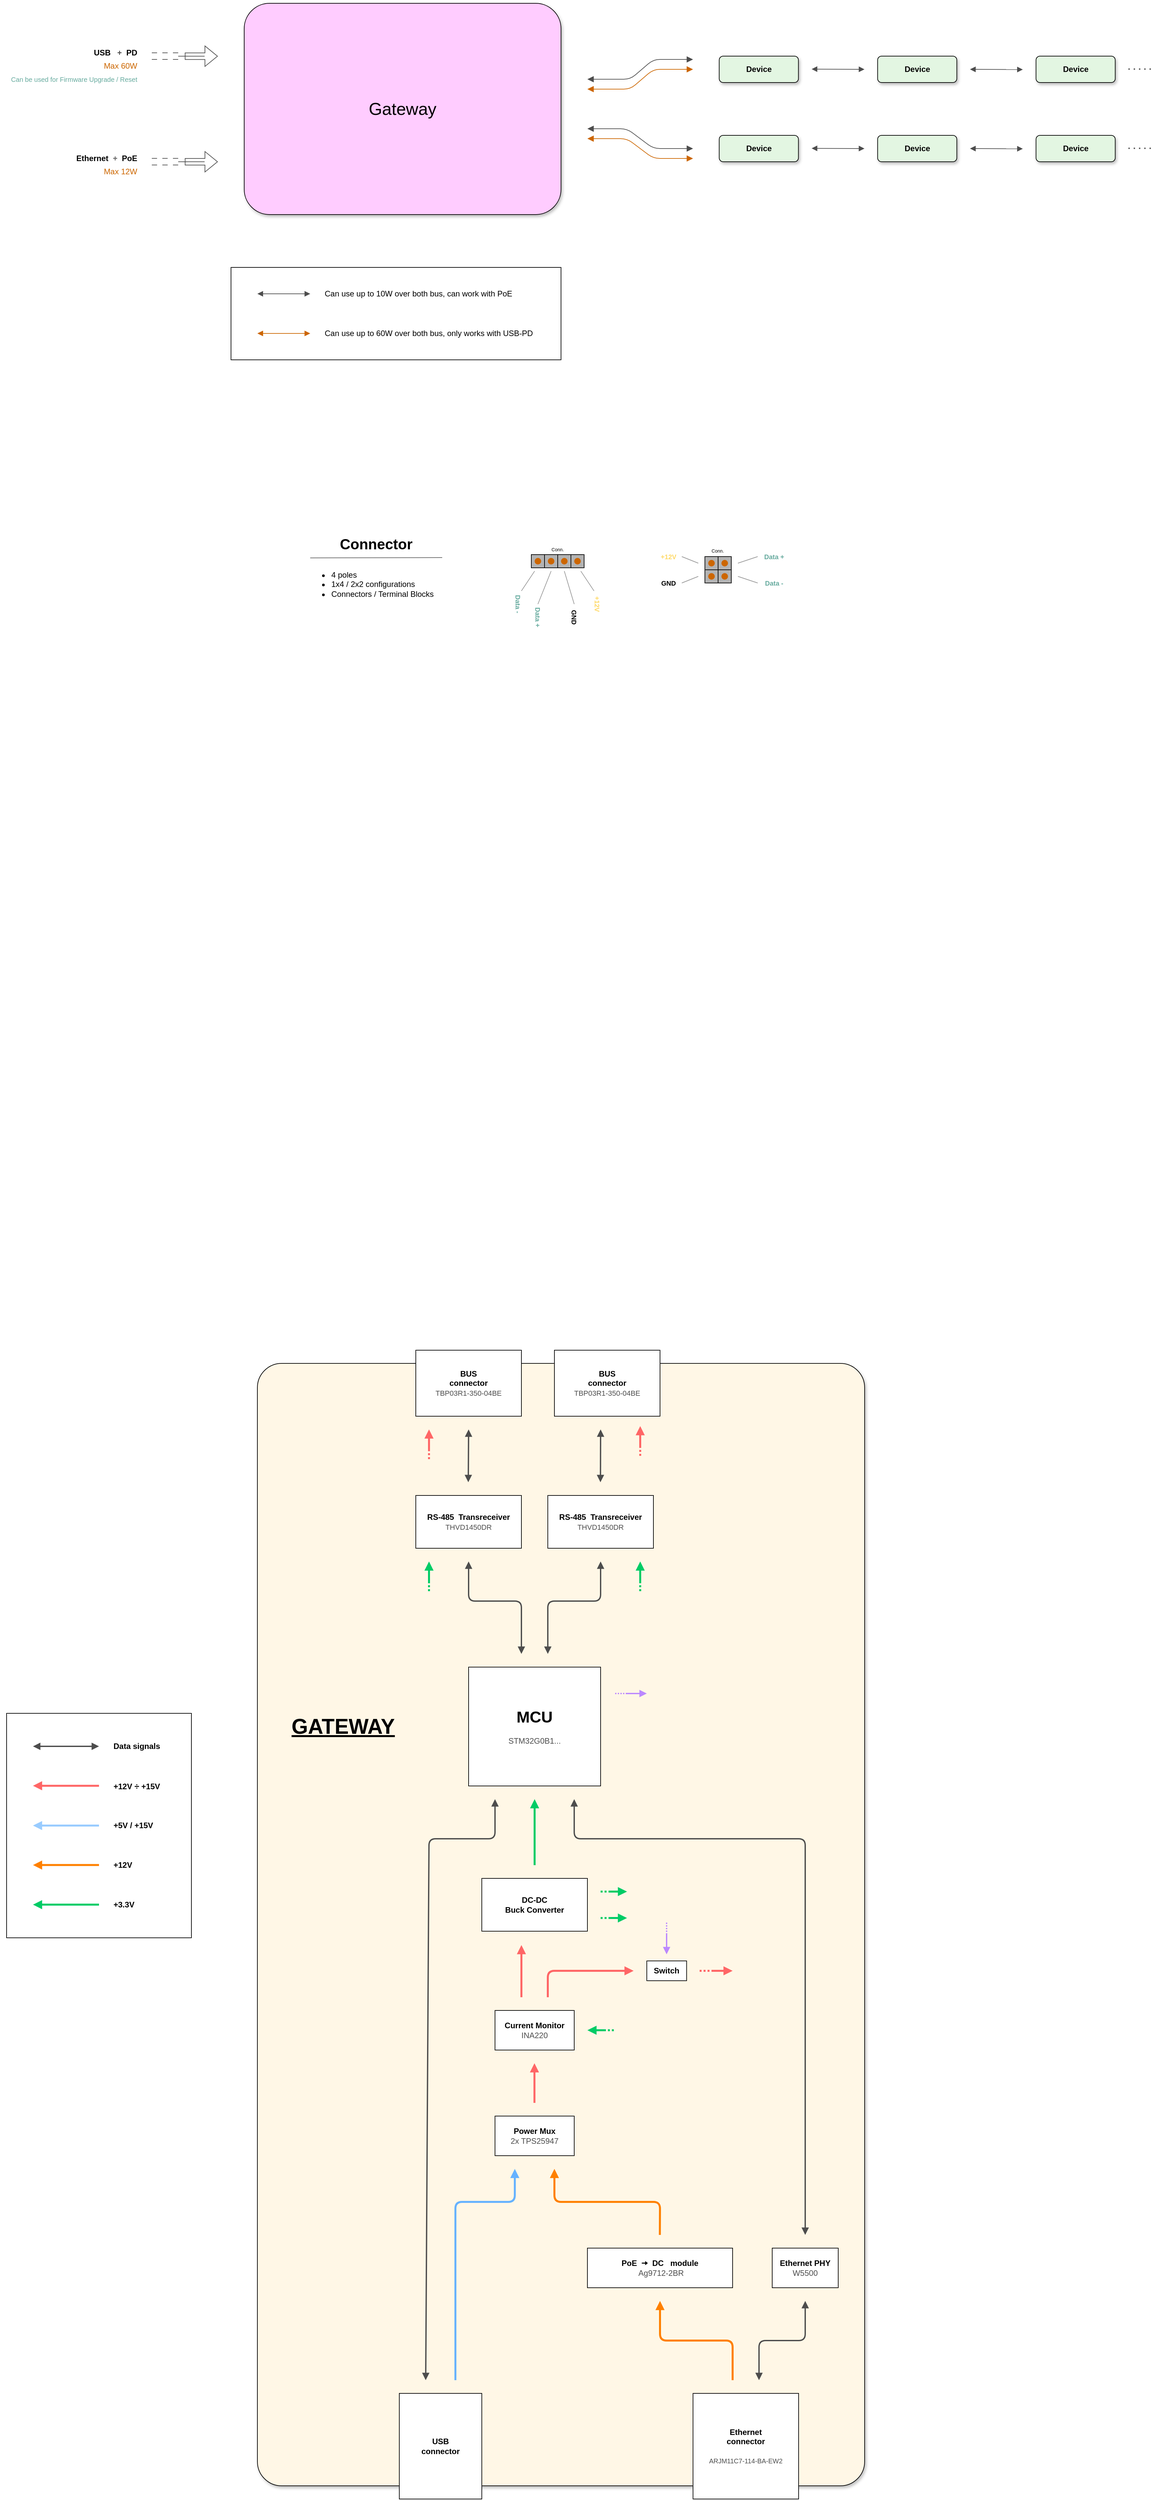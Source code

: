 <mxfile version="28.0.7">
  <diagram name="Page-1" id="sHEW1Yff6BEwazCneaDm">
    <mxGraphModel dx="2032" dy="790" grid="1" gridSize="5" guides="1" tooltips="1" connect="1" arrows="1" fold="1" page="1" pageScale="1" pageWidth="2560" pageHeight="2560" math="0" shadow="0">
      <root>
        <mxCell id="0" />
        <mxCell id="1" parent="0" />
        <mxCell id="nDDD4RxxRrW6POsalyc5-201" value="" style="rounded=0;whiteSpace=wrap;html=1;fillColor=default;movable=0;resizable=0;rotatable=0;deletable=0;editable=0;locked=1;connectable=0;" parent="1" vertex="1">
          <mxGeometry x="120" y="3390" width="280" height="340" as="geometry" />
        </mxCell>
        <mxCell id="nDDD4RxxRrW6POsalyc5-195" value="" style="rounded=1;whiteSpace=wrap;html=1;arcSize=4;fillColor=#FFF7E6;movable=1;resizable=1;rotatable=1;deletable=1;editable=1;locked=0;connectable=1;shadow=1;" parent="1" vertex="1">
          <mxGeometry x="500" y="2860" width="920" height="1700" as="geometry" />
        </mxCell>
        <mxCell id="nDDD4RxxRrW6POsalyc5-83" value="" style="rounded=0;whiteSpace=wrap;html=1;fillColor=#B3B3B3;" parent="1" vertex="1">
          <mxGeometry x="915" y="1635" width="20" height="20" as="geometry" />
        </mxCell>
        <mxCell id="nDDD4RxxRrW6POsalyc5-84" value="" style="rounded=0;whiteSpace=wrap;html=1;fillColor=#B3B3B3;" parent="1" vertex="1">
          <mxGeometry x="935" y="1635" width="20" height="20" as="geometry" />
        </mxCell>
        <mxCell id="nDDD4RxxRrW6POsalyc5-85" value="" style="rounded=0;whiteSpace=wrap;html=1;fillColor=#B3B3B3;" parent="1" vertex="1">
          <mxGeometry x="955" y="1635" width="20" height="20" as="geometry" />
        </mxCell>
        <mxCell id="nDDD4RxxRrW6POsalyc5-86" value="" style="rounded=0;whiteSpace=wrap;html=1;fillColor=#B3B3B3;" parent="1" vertex="1">
          <mxGeometry x="975" y="1635" width="20" height="20" as="geometry" />
        </mxCell>
        <mxCell id="nDDD4RxxRrW6POsalyc5-43" value="" style="rounded=0;whiteSpace=wrap;html=1;fillColor=none;movable=1;resizable=1;rotatable=1;deletable=1;editable=1;locked=0;connectable=1;" parent="1" vertex="1">
          <mxGeometry x="460" y="1200" width="500" height="140" as="geometry" />
        </mxCell>
        <mxCell id="nDDD4RxxRrW6POsalyc5-1" value="Gateway" style="rounded=1;whiteSpace=wrap;html=1;fontSize=26;fillColor=#FFCCFF;glass=0;shadow=1;arcSize=12;" parent="1" vertex="1">
          <mxGeometry x="480" y="800" width="480" height="320" as="geometry" />
        </mxCell>
        <mxCell id="nDDD4RxxRrW6POsalyc5-3" value="" style="endArrow=block;startArrow=block;html=1;rounded=1;startFill=1;endFill=1;strokeColor=#CC6600;curved=0;startSize=7;endSize=7;" parent="1" edge="1">
          <mxGeometry width="50" height="50" relative="1" as="geometry">
            <mxPoint x="1000" y="930" as="sourcePoint" />
            <mxPoint x="1160" y="900" as="targetPoint" />
            <Array as="points">
              <mxPoint x="1065" y="930" />
              <mxPoint x="1100" y="900" />
            </Array>
          </mxGeometry>
        </mxCell>
        <mxCell id="nDDD4RxxRrW6POsalyc5-4" value="" style="endArrow=block;startArrow=block;html=1;rounded=1;startFill=1;endFill=1;strokeColor=#4D4D4D;curved=0;startSize=7;endSize=7;" parent="1" edge="1">
          <mxGeometry width="50" height="50" relative="1" as="geometry">
            <mxPoint x="1000" y="990" as="sourcePoint" />
            <mxPoint x="1160" y="1020" as="targetPoint" />
            <Array as="points">
              <mxPoint x="1060" y="990" />
              <mxPoint x="1100" y="1020" />
            </Array>
          </mxGeometry>
        </mxCell>
        <mxCell id="nDDD4RxxRrW6POsalyc5-15" value="Device" style="rounded=1;whiteSpace=wrap;html=1;fontStyle=1;fillColor=#E3F6E2;glass=0;shadow=1;" parent="1" vertex="1">
          <mxGeometry x="1199.71" y="880" width="120" height="40" as="geometry" />
        </mxCell>
        <mxCell id="nDDD4RxxRrW6POsalyc5-16" value="Device" style="rounded=1;whiteSpace=wrap;html=1;fontStyle=1;fillColor=#E3F6E2;glass=0;shadow=1;" parent="1" vertex="1">
          <mxGeometry x="1439.71" y="880" width="120" height="40" as="geometry" />
        </mxCell>
        <mxCell id="nDDD4RxxRrW6POsalyc5-17" value="Device" style="rounded=1;whiteSpace=wrap;html=1;fontStyle=1;fillColor=#E3F6E2;glass=0;shadow=1;" parent="1" vertex="1">
          <mxGeometry x="1679.71" y="880" width="120" height="40" as="geometry" />
        </mxCell>
        <mxCell id="nDDD4RxxRrW6POsalyc5-19" value="" style="endArrow=block;startArrow=block;html=1;rounded=0;startFill=1;endFill=1;strokeColor=#4D4D4D;" parent="1" edge="1">
          <mxGeometry width="50" height="50" relative="1" as="geometry">
            <mxPoint x="1339.71" y="899.66" as="sourcePoint" />
            <mxPoint x="1419.71" y="900" as="targetPoint" />
          </mxGeometry>
        </mxCell>
        <mxCell id="nDDD4RxxRrW6POsalyc5-20" value="" style="endArrow=block;startArrow=block;html=1;rounded=0;startFill=1;endFill=1;strokeColor=#4D4D4D;" parent="1" edge="1">
          <mxGeometry width="50" height="50" relative="1" as="geometry">
            <mxPoint x="1579.71" y="900" as="sourcePoint" />
            <mxPoint x="1659.71" y="900.34" as="targetPoint" />
          </mxGeometry>
        </mxCell>
        <mxCell id="nDDD4RxxRrW6POsalyc5-22" value="" style="endArrow=none;dashed=1;html=1;dashPattern=1 3;strokeWidth=2;rounded=0;strokeColor=#4D4D4D;" parent="1" edge="1">
          <mxGeometry width="50" height="50" relative="1" as="geometry">
            <mxPoint x="1819.71" y="899.63" as="sourcePoint" />
            <mxPoint x="1859.71" y="899.63" as="targetPoint" />
          </mxGeometry>
        </mxCell>
        <mxCell id="nDDD4RxxRrW6POsalyc5-23" value="Device" style="rounded=1;whiteSpace=wrap;html=1;fontStyle=1;fillColor=#E3F6E2;glass=0;shadow=1;" parent="1" vertex="1">
          <mxGeometry x="1199.71" y="1000" width="120" height="40" as="geometry" />
        </mxCell>
        <mxCell id="nDDD4RxxRrW6POsalyc5-24" value="Device" style="rounded=1;whiteSpace=wrap;html=1;fontStyle=1;fillColor=#E3F6E2;glass=0;shadow=1;" parent="1" vertex="1">
          <mxGeometry x="1439.71" y="1000" width="120" height="40" as="geometry" />
        </mxCell>
        <mxCell id="nDDD4RxxRrW6POsalyc5-25" value="Device" style="rounded=1;whiteSpace=wrap;html=1;fontStyle=1;fillColor=#E3F6E2;glass=0;shadow=1;" parent="1" vertex="1">
          <mxGeometry x="1679.71" y="1000" width="120" height="40" as="geometry" />
        </mxCell>
        <mxCell id="nDDD4RxxRrW6POsalyc5-27" value="" style="endArrow=block;startArrow=block;html=1;rounded=0;startFill=1;endFill=1;strokeColor=#4D4D4D;" parent="1" edge="1">
          <mxGeometry width="50" height="50" relative="1" as="geometry">
            <mxPoint x="1339.71" y="1019.66" as="sourcePoint" />
            <mxPoint x="1419.71" y="1020" as="targetPoint" />
          </mxGeometry>
        </mxCell>
        <mxCell id="nDDD4RxxRrW6POsalyc5-28" value="" style="endArrow=block;startArrow=block;html=1;rounded=0;startFill=1;endFill=1;strokeColor=#4D4D4D;" parent="1" edge="1">
          <mxGeometry width="50" height="50" relative="1" as="geometry">
            <mxPoint x="1579.71" y="1020" as="sourcePoint" />
            <mxPoint x="1659.71" y="1020.34" as="targetPoint" />
          </mxGeometry>
        </mxCell>
        <mxCell id="nDDD4RxxRrW6POsalyc5-30" value="" style="endArrow=none;dashed=1;html=1;dashPattern=1 3;strokeWidth=2;rounded=0;strokeColor=#4D4D4D;" parent="1" edge="1">
          <mxGeometry width="50" height="50" relative="1" as="geometry">
            <mxPoint x="1819.71" y="1019.63" as="sourcePoint" />
            <mxPoint x="1859.71" y="1019.63" as="targetPoint" />
          </mxGeometry>
        </mxCell>
        <mxCell id="nDDD4RxxRrW6POsalyc5-39" value="" style="endArrow=block;startArrow=block;html=1;rounded=1;startFill=1;endFill=1;strokeColor=#4D4D4D;curved=0;" parent="1" edge="1">
          <mxGeometry width="50" height="50" relative="1" as="geometry">
            <mxPoint x="500" y="1240" as="sourcePoint" />
            <mxPoint x="580" y="1240" as="targetPoint" />
            <Array as="points" />
          </mxGeometry>
        </mxCell>
        <mxCell id="nDDD4RxxRrW6POsalyc5-40" value="" style="endArrow=block;startArrow=block;html=1;rounded=1;startFill=1;endFill=1;strokeColor=#CC6600;curved=0;" parent="1" edge="1">
          <mxGeometry width="50" height="50" relative="1" as="geometry">
            <mxPoint x="500" y="1300" as="sourcePoint" />
            <mxPoint x="580" y="1300" as="targetPoint" />
            <Array as="points" />
          </mxGeometry>
        </mxCell>
        <mxCell id="nDDD4RxxRrW6POsalyc5-41" value="Can use up to 10W over both bus, can work with PoE" style="text;html=1;align=left;verticalAlign=middle;whiteSpace=wrap;rounded=0;" parent="1" vertex="1">
          <mxGeometry x="600" y="1230" width="360" height="20" as="geometry" />
        </mxCell>
        <mxCell id="nDDD4RxxRrW6POsalyc5-42" value="Can use up to 60W over both bus, only works with USB-PD" style="text;html=1;align=left;verticalAlign=middle;whiteSpace=wrap;rounded=0;" parent="1" vertex="1">
          <mxGeometry x="600" y="1290" width="340" height="20" as="geometry" />
        </mxCell>
        <mxCell id="nDDD4RxxRrW6POsalyc5-45" value="" style="shape=flexArrow;endArrow=classic;html=1;rounded=0;strokeColor=#4D4D4D;fillColor=default;" parent="1" edge="1">
          <mxGeometry width="50" height="50" relative="1" as="geometry">
            <mxPoint x="390" y="1040" as="sourcePoint" />
            <mxPoint x="440" y="1040" as="targetPoint" />
          </mxGeometry>
        </mxCell>
        <mxCell id="nDDD4RxxRrW6POsalyc5-46" value="" style="shape=link;endArrow=none;html=1;rounded=0;endFill=0;fillColor=default;dashed=1;width=9.907;strokeColor=#4D4D4D;dashPattern=8 8;" parent="1" edge="1">
          <mxGeometry width="50" height="50" relative="1" as="geometry">
            <mxPoint x="340" y="1039.89" as="sourcePoint" />
            <mxPoint x="380" y="1039.89" as="targetPoint" />
          </mxGeometry>
        </mxCell>
        <mxCell id="nDDD4RxxRrW6POsalyc5-47" value="" style="shape=pipe;endArrow=none;html=1;rounded=0;endFill=0;fillColor=default;strokeColor=#4D4D4D;width=9.111;" parent="1" edge="1">
          <mxGeometry width="50" height="50" relative="1" as="geometry">
            <mxPoint x="380" y="1040" as="sourcePoint" />
            <mxPoint x="420" y="1040" as="targetPoint" />
          </mxGeometry>
        </mxCell>
        <mxCell id="nDDD4RxxRrW6POsalyc5-48" value="" style="shape=flexArrow;endArrow=classic;html=1;rounded=0;strokeColor=#4D4D4D;fillColor=default;" parent="1" edge="1">
          <mxGeometry width="50" height="50" relative="1" as="geometry">
            <mxPoint x="390" y="880.11" as="sourcePoint" />
            <mxPoint x="440" y="880.11" as="targetPoint" />
          </mxGeometry>
        </mxCell>
        <mxCell id="nDDD4RxxRrW6POsalyc5-49" value="" style="shape=link;endArrow=none;html=1;rounded=0;endFill=0;fillColor=default;dashed=1;width=9.907;strokeColor=#4D4D4D;dashPattern=8 8;" parent="1" edge="1">
          <mxGeometry width="50" height="50" relative="1" as="geometry">
            <mxPoint x="340" y="880" as="sourcePoint" />
            <mxPoint x="380" y="880" as="targetPoint" />
          </mxGeometry>
        </mxCell>
        <mxCell id="nDDD4RxxRrW6POsalyc5-50" value="" style="shape=pipe;endArrow=none;html=1;rounded=0;endFill=0;fillColor=default;strokeColor=#4D4D4D;width=9.111;" parent="1" edge="1">
          <mxGeometry width="50" height="50" relative="1" as="geometry">
            <mxPoint x="380" y="880.11" as="sourcePoint" />
            <mxPoint x="420" y="880.11" as="targetPoint" />
          </mxGeometry>
        </mxCell>
        <mxCell id="nDDD4RxxRrW6POsalyc5-51" value="USB&amp;nbsp; &amp;nbsp;&lt;font style=&quot;color: rgb(77, 77, 77);&quot;&gt;+&lt;/font&gt;&amp;nbsp; PD" style="text;html=1;align=right;verticalAlign=middle;whiteSpace=wrap;rounded=0;fontStyle=1" parent="1" vertex="1">
          <mxGeometry x="240" y="865" width="80" height="20" as="geometry" />
        </mxCell>
        <mxCell id="nDDD4RxxRrW6POsalyc5-52" value="Ethernet&amp;nbsp; &lt;font style=&quot;color: rgb(102, 102, 102);&quot;&gt;+&lt;/font&gt;&amp;nbsp; PoE" style="text;html=1;align=right;verticalAlign=middle;whiteSpace=wrap;rounded=0;fontStyle=1" parent="1" vertex="1">
          <mxGeometry x="200" y="1025" width="120" height="20" as="geometry" />
        </mxCell>
        <mxCell id="nDDD4RxxRrW6POsalyc5-53" value="&lt;font style=&quot;color: rgb(204, 102, 0);&quot;&gt;Max 60W&lt;/font&gt;" style="text;html=1;align=right;verticalAlign=middle;whiteSpace=wrap;rounded=0;" parent="1" vertex="1">
          <mxGeometry x="240" y="885" width="80" height="20" as="geometry" />
        </mxCell>
        <mxCell id="nDDD4RxxRrW6POsalyc5-54" value="&lt;font style=&quot;color: rgb(204, 102, 0);&quot;&gt;Max 12W&lt;/font&gt;" style="text;html=1;align=right;verticalAlign=middle;whiteSpace=wrap;rounded=0;" parent="1" vertex="1">
          <mxGeometry x="240" y="1045" width="80" height="20" as="geometry" />
        </mxCell>
        <mxCell id="nDDD4RxxRrW6POsalyc5-55" value="&lt;font style=&quot;font-size: 10px;&quot;&gt;Can be used for Firmware U&lt;/font&gt;&lt;span style=&quot;font-size: 10px; background-color: transparent; color: light-dark(rgb(103, 171, 159), rgb(58, 117, 107));&quot;&gt;pgrade / Reset&lt;/span&gt;" style="text;html=1;align=right;verticalAlign=middle;whiteSpace=wrap;rounded=0;fontColor=#67AB9F;" parent="1" vertex="1">
          <mxGeometry x="110" y="905" width="210" height="20" as="geometry" />
        </mxCell>
        <mxCell id="nDDD4RxxRrW6POsalyc5-68" value="Connector" style="text;html=1;align=center;verticalAlign=middle;whiteSpace=wrap;rounded=0;fontStyle=1;fontSize=22;" parent="1" vertex="1">
          <mxGeometry x="600" y="1600" width="160" height="40" as="geometry" />
        </mxCell>
        <mxCell id="nDDD4RxxRrW6POsalyc5-69" value="&lt;ul&gt;&lt;li&gt;4 poles&lt;/li&gt;&lt;li&gt;1x4 / 2x2 configurations&lt;/li&gt;&lt;li&gt;Connectors / Terminal Blocks&lt;/li&gt;&lt;/ul&gt;" style="text;html=1;align=left;verticalAlign=middle;whiteSpace=wrap;rounded=0;" parent="1" vertex="1">
          <mxGeometry x="570" y="1640" width="220" height="80" as="geometry" />
        </mxCell>
        <mxCell id="nDDD4RxxRrW6POsalyc5-70" value="" style="endArrow=none;html=1;rounded=0;strokeColor=#666666;" parent="1" edge="1">
          <mxGeometry width="50" height="50" relative="1" as="geometry">
            <mxPoint x="780" y="1639.52" as="sourcePoint" />
            <mxPoint x="580" y="1640" as="targetPoint" />
          </mxGeometry>
        </mxCell>
        <mxCell id="nDDD4RxxRrW6POsalyc5-71" value="" style="ellipse;whiteSpace=wrap;html=1;aspect=fixed;fillColor=#CC6600;strokeColor=none;" parent="1" vertex="1">
          <mxGeometry x="920" y="1640" width="10" height="10" as="geometry" />
        </mxCell>
        <mxCell id="nDDD4RxxRrW6POsalyc5-72" value="" style="ellipse;whiteSpace=wrap;html=1;aspect=fixed;fillColor=#CC6600;strokeColor=none;" parent="1" vertex="1">
          <mxGeometry x="940" y="1640" width="10" height="10" as="geometry" />
        </mxCell>
        <mxCell id="nDDD4RxxRrW6POsalyc5-73" value="" style="ellipse;whiteSpace=wrap;html=1;aspect=fixed;fillColor=#CC6600;strokeColor=none;" parent="1" vertex="1">
          <mxGeometry x="960" y="1640" width="10" height="10" as="geometry" />
        </mxCell>
        <mxCell id="nDDD4RxxRrW6POsalyc5-74" value="" style="ellipse;whiteSpace=wrap;html=1;aspect=fixed;fillColor=#CC6600;strokeColor=none;" parent="1" vertex="1">
          <mxGeometry x="980" y="1640" width="10" height="10" as="geometry" />
        </mxCell>
        <mxCell id="nDDD4RxxRrW6POsalyc5-75" value="" style="endArrow=none;html=1;rounded=0;strokeColor=#999999;" parent="1" edge="1">
          <mxGeometry width="50" height="50" relative="1" as="geometry">
            <mxPoint x="900" y="1690" as="sourcePoint" />
            <mxPoint x="920" y="1660" as="targetPoint" />
          </mxGeometry>
        </mxCell>
        <mxCell id="nDDD4RxxRrW6POsalyc5-76" value="" style="endArrow=none;html=1;rounded=0;strokeColor=#999999;" parent="1" edge="1">
          <mxGeometry width="50" height="50" relative="1" as="geometry">
            <mxPoint x="925" y="1710" as="sourcePoint" />
            <mxPoint x="945" y="1660" as="targetPoint" />
          </mxGeometry>
        </mxCell>
        <mxCell id="nDDD4RxxRrW6POsalyc5-77" value="" style="endArrow=none;html=1;rounded=0;strokeColor=#999999;" parent="1" edge="1">
          <mxGeometry width="50" height="50" relative="1" as="geometry">
            <mxPoint x="980" y="1710" as="sourcePoint" />
            <mxPoint x="965" y="1660" as="targetPoint" />
          </mxGeometry>
        </mxCell>
        <mxCell id="nDDD4RxxRrW6POsalyc5-78" value="" style="endArrow=none;html=1;rounded=0;strokeColor=#999999;" parent="1" edge="1">
          <mxGeometry width="50" height="50" relative="1" as="geometry">
            <mxPoint x="1010" y="1690" as="sourcePoint" />
            <mxPoint x="990" y="1660" as="targetPoint" />
          </mxGeometry>
        </mxCell>
        <mxCell id="nDDD4RxxRrW6POsalyc5-79" value="&lt;font style=&quot;font-size: 10px;&quot;&gt;Data -&lt;/font&gt;" style="text;html=1;align=center;verticalAlign=middle;whiteSpace=wrap;rounded=0;rotation=90;fontColor=#67AB9F;fontStyle=1" parent="1" vertex="1">
          <mxGeometry x="875" y="1700" width="40" height="20" as="geometry" />
        </mxCell>
        <mxCell id="nDDD4RxxRrW6POsalyc5-80" value="&lt;font style=&quot;font-size: 10px;&quot;&gt;Data +&lt;/font&gt;" style="text;html=1;align=center;verticalAlign=middle;whiteSpace=wrap;rounded=0;rotation=90;fontColor=#67AB9F;fontStyle=1" parent="1" vertex="1">
          <mxGeometry x="905" y="1720" width="40" height="20" as="geometry" />
        </mxCell>
        <mxCell id="nDDD4RxxRrW6POsalyc5-81" value="&lt;font style=&quot;font-size: 10px;&quot;&gt;GND&lt;/font&gt;" style="text;html=1;align=center;verticalAlign=middle;whiteSpace=wrap;rounded=0;rotation=90;fontStyle=1" parent="1" vertex="1">
          <mxGeometry x="960" y="1720" width="40" height="20" as="geometry" />
        </mxCell>
        <mxCell id="nDDD4RxxRrW6POsalyc5-82" value="&lt;font style=&quot;font-size: 10px;&quot;&gt;+12V&lt;/font&gt;" style="text;html=1;align=center;verticalAlign=middle;whiteSpace=wrap;rounded=0;rotation=90;fontColor=#FFD966;fontStyle=1" parent="1" vertex="1">
          <mxGeometry x="995" y="1700" width="40" height="20" as="geometry" />
        </mxCell>
        <mxCell id="nDDD4RxxRrW6POsalyc5-87" value="Conn." style="text;html=1;align=center;verticalAlign=middle;whiteSpace=wrap;rounded=0;fontSize=7;" parent="1" vertex="1">
          <mxGeometry x="915" y="1620" width="80" height="15" as="geometry" />
        </mxCell>
        <mxCell id="nDDD4RxxRrW6POsalyc5-122" value="" style="group;rotation=-90;" parent="1" vertex="1" connectable="0">
          <mxGeometry x="1170" y="1555" width="65.5" height="200" as="geometry" />
        </mxCell>
        <mxCell id="nDDD4RxxRrW6POsalyc5-105" value="" style="rounded=0;whiteSpace=wrap;html=1;fillColor=#B3B3B3;rotation=-90;" parent="nDDD4RxxRrW6POsalyc5-122" vertex="1">
          <mxGeometry x="8" y="103" width="20" height="20" as="geometry" />
        </mxCell>
        <mxCell id="nDDD4RxxRrW6POsalyc5-106" value="" style="rounded=0;whiteSpace=wrap;html=1;fillColor=#B3B3B3;rotation=-90;" parent="nDDD4RxxRrW6POsalyc5-122" vertex="1">
          <mxGeometry x="8" y="83" width="20" height="20" as="geometry" />
        </mxCell>
        <mxCell id="nDDD4RxxRrW6POsalyc5-107" value="" style="rounded=0;whiteSpace=wrap;html=1;fillColor=#B3B3B3;rotation=-90;" parent="nDDD4RxxRrW6POsalyc5-122" vertex="1">
          <mxGeometry x="28" y="103" width="20" height="20" as="geometry" />
        </mxCell>
        <mxCell id="nDDD4RxxRrW6POsalyc5-108" value="" style="rounded=0;whiteSpace=wrap;html=1;fillColor=#B3B3B3;rotation=-90;" parent="nDDD4RxxRrW6POsalyc5-122" vertex="1">
          <mxGeometry x="28" y="83" width="20" height="20" as="geometry" />
        </mxCell>
        <mxCell id="nDDD4RxxRrW6POsalyc5-109" value="" style="ellipse;whiteSpace=wrap;html=1;aspect=fixed;fillColor=#CC6600;strokeColor=none;rotation=-90;" parent="nDDD4RxxRrW6POsalyc5-122" vertex="1">
          <mxGeometry x="13" y="108" width="10" height="10" as="geometry" />
        </mxCell>
        <mxCell id="nDDD4RxxRrW6POsalyc5-110" value="" style="ellipse;whiteSpace=wrap;html=1;aspect=fixed;fillColor=#CC6600;strokeColor=none;rotation=-90;" parent="nDDD4RxxRrW6POsalyc5-122" vertex="1">
          <mxGeometry x="13" y="88" width="10" height="10" as="geometry" />
        </mxCell>
        <mxCell id="nDDD4RxxRrW6POsalyc5-111" value="" style="ellipse;whiteSpace=wrap;html=1;aspect=fixed;fillColor=#CC6600;strokeColor=none;rotation=-90;" parent="nDDD4RxxRrW6POsalyc5-122" vertex="1">
          <mxGeometry x="33" y="108" width="10" height="10" as="geometry" />
        </mxCell>
        <mxCell id="nDDD4RxxRrW6POsalyc5-112" value="" style="ellipse;whiteSpace=wrap;html=1;aspect=fixed;fillColor=#CC6600;strokeColor=none;rotation=-90;" parent="nDDD4RxxRrW6POsalyc5-122" vertex="1">
          <mxGeometry x="33" y="88" width="10" height="10" as="geometry" />
        </mxCell>
        <mxCell id="nDDD4RxxRrW6POsalyc5-113" value="" style="endArrow=none;html=1;rounded=0;strokeColor=#999999;" parent="nDDD4RxxRrW6POsalyc5-122" edge="1">
          <mxGeometry width="50" height="50" relative="1" as="geometry">
            <mxPoint x="88" y="123" as="sourcePoint" />
            <mxPoint x="58" y="113" as="targetPoint" />
          </mxGeometry>
        </mxCell>
        <mxCell id="nDDD4RxxRrW6POsalyc5-114" value="" style="endArrow=none;html=1;rounded=0;strokeColor=#999999;" parent="nDDD4RxxRrW6POsalyc5-122" edge="1">
          <mxGeometry width="50" height="50" relative="1" as="geometry">
            <mxPoint x="88" y="83" as="sourcePoint" />
            <mxPoint x="58" y="93" as="targetPoint" />
          </mxGeometry>
        </mxCell>
        <mxCell id="nDDD4RxxRrW6POsalyc5-115" value="" style="endArrow=none;html=1;rounded=0;strokeColor=#999999;" parent="nDDD4RxxRrW6POsalyc5-122" edge="1">
          <mxGeometry width="50" height="50" relative="1" as="geometry">
            <mxPoint x="-2" y="113" as="sourcePoint" />
            <mxPoint x="-27" y="123" as="targetPoint" />
          </mxGeometry>
        </mxCell>
        <mxCell id="nDDD4RxxRrW6POsalyc5-116" value="" style="endArrow=none;html=1;rounded=0;strokeColor=#999999;" parent="nDDD4RxxRrW6POsalyc5-122" edge="1">
          <mxGeometry width="50" height="50" relative="1" as="geometry">
            <mxPoint x="-27" y="83" as="sourcePoint" />
            <mxPoint x="-2" y="93" as="targetPoint" />
          </mxGeometry>
        </mxCell>
        <mxCell id="nDDD4RxxRrW6POsalyc5-117" value="&lt;font style=&quot;font-size: 10px;&quot;&gt;Data -&lt;/font&gt;" style="text;html=1;align=center;verticalAlign=middle;whiteSpace=wrap;rounded=0;rotation=0;fontColor=#67AB9F;fontStyle=1" parent="nDDD4RxxRrW6POsalyc5-122" vertex="1">
          <mxGeometry x="93" y="113" width="40" height="20" as="geometry" />
        </mxCell>
        <mxCell id="nDDD4RxxRrW6POsalyc5-118" value="&lt;font style=&quot;font-size: 10px;&quot;&gt;Data +&lt;/font&gt;" style="text;html=1;align=center;verticalAlign=middle;whiteSpace=wrap;rounded=0;rotation=0;fontColor=#67AB9F;fontStyle=1" parent="nDDD4RxxRrW6POsalyc5-122" vertex="1">
          <mxGeometry x="93" y="73" width="40" height="20" as="geometry" />
        </mxCell>
        <mxCell id="nDDD4RxxRrW6POsalyc5-119" value="&lt;font style=&quot;font-size: 10px;&quot;&gt;GND&lt;/font&gt;" style="text;html=1;align=center;verticalAlign=middle;whiteSpace=wrap;rounded=0;rotation=0;fontStyle=1" parent="nDDD4RxxRrW6POsalyc5-122" vertex="1">
          <mxGeometry x="-67" y="113" width="40" height="20" as="geometry" />
        </mxCell>
        <mxCell id="nDDD4RxxRrW6POsalyc5-120" value="&lt;font style=&quot;font-size: 10px;&quot;&gt;+12V&lt;/font&gt;" style="text;html=1;align=center;verticalAlign=middle;whiteSpace=wrap;rounded=0;rotation=0;fontColor=#FFD966;fontStyle=1" parent="nDDD4RxxRrW6POsalyc5-122" vertex="1">
          <mxGeometry x="-67" y="73" width="40" height="20" as="geometry" />
        </mxCell>
        <mxCell id="nDDD4RxxRrW6POsalyc5-121" value="Conn." style="text;html=1;align=center;verticalAlign=middle;whiteSpace=wrap;rounded=0;fontSize=7;rotation=0;" parent="nDDD4RxxRrW6POsalyc5-122" vertex="1">
          <mxGeometry x="7" y="67" width="40.5" height="15" as="geometry" />
        </mxCell>
        <mxCell id="nDDD4RxxRrW6POsalyc5-123" value="&lt;b&gt;PoE&amp;nbsp;&amp;nbsp;&lt;span style=&quot;text-align: left;&quot;&gt;🠆&amp;nbsp; DC&amp;nbsp; &amp;nbsp;&lt;/span&gt;&lt;/b&gt;&lt;b style=&quot;text-align: left; background-color: transparent; color: light-dark(rgb(0, 0, 0), rgb(255, 255, 255));&quot;&gt;module&lt;/b&gt;&lt;div&gt;&lt;font style=&quot;color: rgb(77, 77, 77);&quot;&gt;&amp;nbsp;Ag9712-2BR&lt;/font&gt;&lt;/div&gt;" style="rounded=0;whiteSpace=wrap;html=1;movable=1;resizable=1;rotatable=1;deletable=1;editable=1;locked=0;connectable=1;" parent="1" vertex="1">
          <mxGeometry x="1000" y="4200" width="220" height="60" as="geometry" />
        </mxCell>
        <mxCell id="nDDD4RxxRrW6POsalyc5-124" value="&lt;b&gt;Power Mux&lt;/b&gt;&lt;div&gt;&lt;font style=&quot;color: rgb(77, 77, 77);&quot;&gt;2x TPS25947&lt;/font&gt;&lt;/div&gt;" style="rounded=0;whiteSpace=wrap;html=1;movable=1;resizable=1;rotatable=1;deletable=1;editable=1;locked=0;connectable=1;" parent="1" vertex="1">
          <mxGeometry x="860" y="4000" width="120" height="60" as="geometry" />
        </mxCell>
        <mxCell id="nDDD4RxxRrW6POsalyc5-125" value="&lt;b&gt;Ethernet PHY&lt;/b&gt;&lt;div&gt;&lt;font style=&quot;color: rgb(77, 77, 77);&quot;&gt;W5500&lt;/font&gt;&lt;/div&gt;" style="rounded=0;whiteSpace=wrap;html=1;movable=1;resizable=1;rotatable=1;deletable=1;editable=1;locked=0;connectable=1;" parent="1" vertex="1">
          <mxGeometry x="1280" y="4200" width="100" height="60" as="geometry" />
        </mxCell>
        <mxCell id="nDDD4RxxRrW6POsalyc5-126" value="&lt;b&gt;Ethernet&lt;/b&gt;&lt;div&gt;&lt;b&gt;connector&lt;/b&gt;&lt;/div&gt;&lt;div&gt;&lt;br&gt;&lt;/div&gt;&lt;div&gt;&lt;font style=&quot;font-size: 10px; color: rgb(77, 77, 77);&quot;&gt;ARJM11C7-114-BA-EW2&lt;/font&gt;&lt;/div&gt;" style="rounded=0;whiteSpace=wrap;html=1;movable=1;resizable=1;rotatable=1;deletable=1;editable=1;locked=0;connectable=1;" parent="1" vertex="1">
          <mxGeometry x="1160" y="4420" width="160" height="160" as="geometry" />
        </mxCell>
        <mxCell id="nDDD4RxxRrW6POsalyc5-127" value="" style="endArrow=block;html=1;rounded=1;curved=0;endFill=1;strokeWidth=3;strokeColor=#FF8000;movable=1;resizable=1;rotatable=1;deletable=1;editable=1;locked=0;connectable=1;" parent="1" edge="1">
          <mxGeometry width="50" height="50" relative="1" as="geometry">
            <mxPoint x="1220" y="4400" as="sourcePoint" />
            <mxPoint x="1110" y="4280" as="targetPoint" />
            <Array as="points">
              <mxPoint x="1220" y="4340" />
              <mxPoint x="1110" y="4340" />
            </Array>
          </mxGeometry>
        </mxCell>
        <mxCell id="nDDD4RxxRrW6POsalyc5-128" value="" style="endArrow=block;startArrow=block;html=1;rounded=1;curved=0;strokeWidth=2;startFill=1;endFill=1;strokeColor=#4D4D4D;movable=1;resizable=1;rotatable=1;deletable=1;editable=1;locked=0;connectable=1;" parent="1" edge="1">
          <mxGeometry width="50" height="50" relative="1" as="geometry">
            <mxPoint x="1260" y="4400" as="sourcePoint" />
            <mxPoint x="1330" y="4280" as="targetPoint" />
            <Array as="points">
              <mxPoint x="1260" y="4340" />
              <mxPoint x="1330" y="4340" />
            </Array>
          </mxGeometry>
        </mxCell>
        <mxCell id="nDDD4RxxRrW6POsalyc5-130" value="" style="endArrow=block;html=1;rounded=1;strokeWidth=3;endFill=1;strokeColor=#FF8000;curved=0;movable=1;resizable=1;rotatable=1;deletable=1;editable=1;locked=0;connectable=1;" parent="1" edge="1">
          <mxGeometry width="50" height="50" relative="1" as="geometry">
            <mxPoint x="1109.76" y="4180" as="sourcePoint" />
            <mxPoint x="950" y="4080" as="targetPoint" />
            <Array as="points">
              <mxPoint x="1110" y="4130" />
              <mxPoint x="950" y="4130" />
            </Array>
          </mxGeometry>
        </mxCell>
        <mxCell id="nDDD4RxxRrW6POsalyc5-131" value="" style="endArrow=block;startArrow=block;html=1;rounded=1;curved=0;endFill=1;startFill=1;strokeColor=#4D4D4D;strokeWidth=2;" parent="1" edge="1">
          <mxGeometry width="50" height="50" relative="1" as="geometry">
            <mxPoint x="160" y="3440" as="sourcePoint" />
            <mxPoint x="260" y="3440" as="targetPoint" />
          </mxGeometry>
        </mxCell>
        <mxCell id="nDDD4RxxRrW6POsalyc5-132" value="&lt;b&gt;USB&lt;/b&gt;&lt;div&gt;&lt;b&gt;connector&lt;/b&gt;&lt;/div&gt;" style="rounded=0;whiteSpace=wrap;html=1;movable=1;resizable=1;rotatable=1;deletable=1;editable=1;locked=0;connectable=1;" parent="1" vertex="1">
          <mxGeometry x="715" y="4420" width="125" height="160" as="geometry" />
        </mxCell>
        <mxCell id="nDDD4RxxRrW6POsalyc5-133" value="" style="endArrow=block;html=1;rounded=1;strokeWidth=3;endFill=1;strokeColor=#66B2FF;curved=0;movable=1;resizable=1;rotatable=1;deletable=1;editable=1;locked=0;connectable=1;" parent="1" edge="1">
          <mxGeometry width="50" height="50" relative="1" as="geometry">
            <mxPoint x="800" y="4400" as="sourcePoint" />
            <mxPoint x="890" y="4080" as="targetPoint" />
            <Array as="points">
              <mxPoint x="800" y="4130" />
              <mxPoint x="890" y="4130" />
            </Array>
          </mxGeometry>
        </mxCell>
        <mxCell id="nDDD4RxxRrW6POsalyc5-135" value="&lt;b&gt;&lt;font style=&quot;font-size: 24px;&quot;&gt;MCU&lt;/font&gt;&lt;/b&gt;&lt;div&gt;&lt;b style=&quot;&quot;&gt;&lt;font&gt;&lt;br&gt;&lt;/font&gt;&lt;/b&gt;&lt;div&gt;&lt;font style=&quot;color: rgb(77, 77, 77);&quot;&gt;STM32G0B1...&lt;/font&gt;&lt;/div&gt;&lt;/div&gt;" style="rounded=0;whiteSpace=wrap;html=1;movable=1;resizable=1;rotatable=1;deletable=1;editable=1;locked=0;connectable=1;" parent="1" vertex="1">
          <mxGeometry x="820" y="3320" width="200" height="180" as="geometry" />
        </mxCell>
        <mxCell id="nDDD4RxxRrW6POsalyc5-137" value="" style="endArrow=block;html=1;rounded=1;strokeWidth=3;endFill=1;strokeColor=#FF6666;curved=0;movable=1;resizable=1;rotatable=1;deletable=1;editable=1;locked=0;connectable=1;" parent="1" edge="1">
          <mxGeometry width="50" height="50" relative="1" as="geometry">
            <mxPoint x="900" y="3820" as="sourcePoint" />
            <mxPoint x="900" y="3741" as="targetPoint" />
          </mxGeometry>
        </mxCell>
        <mxCell id="nDDD4RxxRrW6POsalyc5-138" value="&lt;b&gt;DC-DC&lt;/b&gt;&lt;div&gt;&lt;b&gt;Buck Converter&lt;/b&gt;&lt;/div&gt;" style="rounded=0;whiteSpace=wrap;html=1;movable=1;resizable=1;rotatable=1;deletable=1;editable=1;locked=0;connectable=1;" parent="1" vertex="1">
          <mxGeometry x="840" y="3640" width="160" height="80" as="geometry" />
        </mxCell>
        <mxCell id="nDDD4RxxRrW6POsalyc5-139" value="" style="endArrow=block;html=1;rounded=1;strokeWidth=3;endFill=1;strokeColor=#00CC66;curved=0;movable=1;resizable=1;rotatable=1;deletable=1;editable=1;locked=0;connectable=1;" parent="1" edge="1">
          <mxGeometry width="50" height="50" relative="1" as="geometry">
            <mxPoint x="920" y="3620" as="sourcePoint" />
            <mxPoint x="920" y="3520" as="targetPoint" />
          </mxGeometry>
        </mxCell>
        <mxCell id="nDDD4RxxRrW6POsalyc5-140" value="" style="endArrow=block;startArrow=block;html=1;rounded=1;curved=0;endFill=1;startFill=1;strokeColor=#4D4D4D;strokeWidth=2;movable=1;resizable=1;rotatable=1;deletable=1;editable=1;locked=0;connectable=1;" parent="1" edge="1">
          <mxGeometry width="50" height="50" relative="1" as="geometry">
            <mxPoint x="1330" y="4180" as="sourcePoint" />
            <mxPoint x="980" y="3520" as="targetPoint" />
            <Array as="points">
              <mxPoint x="1330" y="3940" />
              <mxPoint x="1330" y="3580" />
              <mxPoint x="980" y="3580" />
            </Array>
          </mxGeometry>
        </mxCell>
        <mxCell id="nDDD4RxxRrW6POsalyc5-141" value="" style="endArrow=block;startArrow=block;html=1;rounded=1;curved=0;endFill=1;startFill=1;strokeColor=#4D4D4D;strokeWidth=2;movable=1;resizable=1;rotatable=1;deletable=1;editable=1;locked=0;connectable=1;" parent="1" edge="1">
          <mxGeometry width="50" height="50" relative="1" as="geometry">
            <mxPoint x="755" y="4400" as="sourcePoint" />
            <mxPoint x="860" y="3520" as="targetPoint" />
            <Array as="points">
              <mxPoint x="760" y="3580" />
              <mxPoint x="860" y="3580" />
            </Array>
          </mxGeometry>
        </mxCell>
        <mxCell id="nDDD4RxxRrW6POsalyc5-143" value="&lt;b&gt;RS-485&amp;nbsp; Transreceiver&lt;/b&gt;&lt;div&gt;&lt;font style=&quot;color: rgb(77, 77, 77); font-size: 11px;&quot;&gt;THVD1450DR&lt;/font&gt;&lt;/div&gt;" style="rounded=0;whiteSpace=wrap;html=1;movable=1;resizable=1;rotatable=1;deletable=1;editable=1;locked=0;connectable=1;" parent="1" vertex="1">
          <mxGeometry x="740" y="3060" width="160" height="80" as="geometry" />
        </mxCell>
        <mxCell id="nDDD4RxxRrW6POsalyc5-144" value="&lt;b&gt;RS-485&amp;nbsp; Transreceiver&lt;/b&gt;&lt;div&gt;&lt;span style=&quot;color: rgb(77, 77, 77); font-size: 11px; background-color: transparent;&quot;&gt;THVD1450DR&lt;/span&gt;&lt;/div&gt;" style="rounded=0;whiteSpace=wrap;html=1;movable=1;resizable=1;rotatable=1;deletable=1;editable=1;locked=0;connectable=1;" parent="1" vertex="1">
          <mxGeometry x="940" y="3060" width="160" height="80" as="geometry" />
        </mxCell>
        <mxCell id="nDDD4RxxRrW6POsalyc5-147" value="" style="endArrow=block;startArrow=block;html=1;rounded=1;curved=0;endFill=1;startFill=1;strokeColor=#4D4D4D;strokeWidth=2;movable=1;resizable=1;rotatable=1;deletable=1;editable=1;locked=0;connectable=1;" parent="1" edge="1">
          <mxGeometry width="50" height="50" relative="1" as="geometry">
            <mxPoint x="900" y="3300" as="sourcePoint" />
            <mxPoint x="820" y="3160" as="targetPoint" />
            <Array as="points">
              <mxPoint x="900" y="3220" />
              <mxPoint x="820" y="3220" />
            </Array>
          </mxGeometry>
        </mxCell>
        <mxCell id="nDDD4RxxRrW6POsalyc5-148" value="" style="endArrow=block;startArrow=block;html=1;rounded=1;curved=0;endFill=1;startFill=1;strokeColor=#4D4D4D;strokeWidth=2;movable=1;resizable=1;rotatable=1;deletable=1;editable=1;locked=0;connectable=1;" parent="1" edge="1">
          <mxGeometry width="50" height="50" relative="1" as="geometry">
            <mxPoint x="940" y="3300" as="sourcePoint" />
            <mxPoint x="1020" y="3160" as="targetPoint" />
            <Array as="points">
              <mxPoint x="940" y="3220" />
              <mxPoint x="1020" y="3220" />
            </Array>
          </mxGeometry>
        </mxCell>
        <mxCell id="nDDD4RxxRrW6POsalyc5-154" value="" style="group;movable=1;resizable=1;rotatable=1;deletable=1;editable=1;locked=0;connectable=1;" parent="1" vertex="1" connectable="0">
          <mxGeometry x="760" y="3160" height="55" as="geometry" />
        </mxCell>
        <mxCell id="nDDD4RxxRrW6POsalyc5-155" value="" style="endArrow=block;html=1;rounded=1;strokeWidth=3;endFill=1;strokeColor=#00CC66;curved=0;movable=1;resizable=1;rotatable=1;deletable=1;editable=1;locked=0;connectable=1;" parent="nDDD4RxxRrW6POsalyc5-154" edge="1">
          <mxGeometry width="50" height="50" relative="1" as="geometry">
            <mxPoint y="30" as="sourcePoint" />
            <mxPoint as="targetPoint" />
          </mxGeometry>
        </mxCell>
        <mxCell id="nDDD4RxxRrW6POsalyc5-156" value="" style="endArrow=none;dashed=1;html=1;strokeWidth=3;rounded=0;strokeColor=#00CC66;dashPattern=1 1;movable=1;resizable=1;rotatable=1;deletable=1;editable=1;locked=0;connectable=1;" parent="1" edge="1">
          <mxGeometry width="50" height="50" relative="1" as="geometry">
            <mxPoint x="760" y="3205" as="sourcePoint" />
            <mxPoint x="760" y="3190" as="targetPoint" />
            <Array as="points">
              <mxPoint x="760" y="3195" />
            </Array>
          </mxGeometry>
        </mxCell>
        <mxCell id="nDDD4RxxRrW6POsalyc5-159" value="" style="endArrow=block;html=1;rounded=1;strokeWidth=3;endFill=1;strokeColor=#00CC66;curved=0;movable=1;resizable=1;rotatable=1;deletable=1;editable=1;locked=0;connectable=1;" parent="1" edge="1">
          <mxGeometry width="50" height="50" relative="1" as="geometry">
            <mxPoint x="1080" y="3190" as="sourcePoint" />
            <mxPoint x="1080" y="3160" as="targetPoint" />
          </mxGeometry>
        </mxCell>
        <mxCell id="nDDD4RxxRrW6POsalyc5-160" value="" style="endArrow=none;dashed=1;html=1;strokeWidth=3;rounded=0;strokeColor=#00CC66;dashPattern=1 1;movable=1;resizable=1;rotatable=1;deletable=1;editable=1;locked=0;connectable=1;" parent="1" edge="1">
          <mxGeometry width="50" height="50" relative="1" as="geometry">
            <mxPoint x="1080" y="3205" as="sourcePoint" />
            <mxPoint x="1080" y="3190" as="targetPoint" />
            <Array as="points">
              <mxPoint x="1080" y="3195" />
            </Array>
          </mxGeometry>
        </mxCell>
        <mxCell id="nDDD4RxxRrW6POsalyc5-166" value="" style="group;movable=1;resizable=1;rotatable=1;deletable=1;editable=1;locked=0;connectable=1;" parent="1" vertex="1" connectable="0">
          <mxGeometry x="1020" y="3660" width="40" as="geometry" />
        </mxCell>
        <mxCell id="nDDD4RxxRrW6POsalyc5-167" value="" style="endArrow=block;html=1;rounded=1;strokeWidth=3;endFill=1;strokeColor=#00CC66;curved=0;movable=1;resizable=1;rotatable=1;deletable=1;editable=1;locked=0;connectable=1;" parent="nDDD4RxxRrW6POsalyc5-166" edge="1">
          <mxGeometry width="50" height="50" relative="1" as="geometry">
            <mxPoint x="15" as="sourcePoint" />
            <mxPoint x="40" as="targetPoint" />
          </mxGeometry>
        </mxCell>
        <mxCell id="nDDD4RxxRrW6POsalyc5-168" value="" style="endArrow=none;dashed=1;html=1;strokeWidth=3;rounded=0;strokeColor=#00CC66;dashPattern=1 1;movable=1;resizable=1;rotatable=1;deletable=1;editable=1;locked=0;connectable=1;" parent="nDDD4RxxRrW6POsalyc5-166" edge="1">
          <mxGeometry width="50" height="50" relative="1" as="geometry">
            <mxPoint as="sourcePoint" />
            <mxPoint x="15" as="targetPoint" />
            <Array as="points" />
          </mxGeometry>
        </mxCell>
        <mxCell id="nDDD4RxxRrW6POsalyc5-169" value="" style="group;movable=1;resizable=1;rotatable=1;deletable=1;editable=1;locked=0;connectable=1;" parent="1" vertex="1" connectable="0">
          <mxGeometry x="1020" y="3700" width="40" as="geometry" />
        </mxCell>
        <mxCell id="nDDD4RxxRrW6POsalyc5-170" value="" style="endArrow=block;html=1;rounded=1;strokeWidth=3;endFill=1;strokeColor=#00CC66;curved=0;movable=1;resizable=1;rotatable=1;deletable=1;editable=1;locked=0;connectable=1;" parent="nDDD4RxxRrW6POsalyc5-169" edge="1">
          <mxGeometry width="50" height="50" relative="1" as="geometry">
            <mxPoint x="15" as="sourcePoint" />
            <mxPoint x="40" as="targetPoint" />
          </mxGeometry>
        </mxCell>
        <mxCell id="nDDD4RxxRrW6POsalyc5-171" value="" style="endArrow=none;dashed=1;html=1;strokeWidth=3;rounded=0;strokeColor=#00CC66;dashPattern=1 1;movable=1;resizable=1;rotatable=1;deletable=1;editable=1;locked=0;connectable=1;" parent="nDDD4RxxRrW6POsalyc5-169" edge="1">
          <mxGeometry width="50" height="50" relative="1" as="geometry">
            <mxPoint as="sourcePoint" />
            <mxPoint x="15" as="targetPoint" />
            <Array as="points" />
          </mxGeometry>
        </mxCell>
        <mxCell id="nDDD4RxxRrW6POsalyc5-177" value="&lt;b&gt;BUS&lt;/b&gt;&lt;div&gt;&lt;b&gt;connector&lt;/b&gt;&lt;/div&gt;&lt;div&gt;&lt;span style=&quot;color: rgb(77, 77, 77); font-size: 11px;&quot;&gt;TBP03R1-350-04BE&lt;/span&gt;&lt;b&gt;&lt;/b&gt;&lt;/div&gt;" style="rounded=0;whiteSpace=wrap;html=1;movable=1;resizable=1;rotatable=1;deletable=1;editable=1;locked=0;connectable=1;" parent="1" vertex="1">
          <mxGeometry x="740" y="2840" width="160" height="100" as="geometry" />
        </mxCell>
        <mxCell id="nDDD4RxxRrW6POsalyc5-182" value="" style="endArrow=block;startArrow=block;html=1;rounded=1;curved=0;endFill=1;startFill=1;strokeColor=#4D4D4D;strokeWidth=2;movable=1;resizable=1;rotatable=1;deletable=1;editable=1;locked=0;connectable=1;" parent="1" edge="1">
          <mxGeometry width="50" height="50" relative="1" as="geometry">
            <mxPoint x="819.52" y="3040" as="sourcePoint" />
            <mxPoint x="820" y="2960" as="targetPoint" />
          </mxGeometry>
        </mxCell>
        <mxCell id="nDDD4RxxRrW6POsalyc5-183" value="" style="endArrow=block;startArrow=block;html=1;rounded=1;curved=0;endFill=1;startFill=1;strokeColor=#4D4D4D;strokeWidth=2;movable=1;resizable=1;rotatable=1;deletable=1;editable=1;locked=0;connectable=1;" parent="1" edge="1">
          <mxGeometry width="50" height="50" relative="1" as="geometry">
            <mxPoint x="1019.76" y="3040" as="sourcePoint" />
            <mxPoint x="1020" y="2960" as="targetPoint" />
          </mxGeometry>
        </mxCell>
        <mxCell id="nDDD4RxxRrW6POsalyc5-193" value="" style="endArrow=block;html=1;rounded=1;strokeWidth=3;endFill=1;strokeColor=#FF8000;curved=0;" parent="1" edge="1">
          <mxGeometry width="50" height="50" relative="1" as="geometry">
            <mxPoint x="260" y="3619.8" as="sourcePoint" />
            <mxPoint x="160" y="3619.8" as="targetPoint" />
          </mxGeometry>
        </mxCell>
        <mxCell id="nDDD4RxxRrW6POsalyc5-194" value="" style="endArrow=block;html=1;rounded=1;strokeWidth=3;endFill=1;strokeColor=#00CC66;curved=0;" parent="1" edge="1">
          <mxGeometry width="50" height="50" relative="1" as="geometry">
            <mxPoint x="260" y="3679.8" as="sourcePoint" />
            <mxPoint x="160" y="3679.8" as="targetPoint" />
          </mxGeometry>
        </mxCell>
        <mxCell id="nDDD4RxxRrW6POsalyc5-196" value="Data signals" style="text;html=1;align=left;verticalAlign=middle;whiteSpace=wrap;rounded=0;fontStyle=1" parent="1" vertex="1">
          <mxGeometry x="280" y="3420" width="80" height="40" as="geometry" />
        </mxCell>
        <mxCell id="nDDD4RxxRrW6POsalyc5-197" value="+12V&amp;nbsp;&lt;font style=&quot;font-size: 13px;&quot;&gt;÷&lt;/font&gt;&amp;nbsp;+15V" style="text;html=1;align=left;verticalAlign=middle;whiteSpace=wrap;rounded=0;fontStyle=1" parent="1" vertex="1">
          <mxGeometry x="280" y="3480" width="75" height="40" as="geometry" />
        </mxCell>
        <mxCell id="nDDD4RxxRrW6POsalyc5-198" value="" style="endArrow=block;html=1;rounded=1;strokeWidth=3;endFill=1;strokeColor=#FF6666;curved=0;" parent="1" edge="1">
          <mxGeometry width="50" height="50" relative="1" as="geometry">
            <mxPoint x="260" y="3499.71" as="sourcePoint" />
            <mxPoint x="160" y="3499.71" as="targetPoint" />
          </mxGeometry>
        </mxCell>
        <mxCell id="nDDD4RxxRrW6POsalyc5-199" value="+12V" style="text;html=1;align=left;verticalAlign=middle;whiteSpace=wrap;rounded=0;fontStyle=1" parent="1" vertex="1">
          <mxGeometry x="280" y="3600" width="40" height="40" as="geometry" />
        </mxCell>
        <mxCell id="nDDD4RxxRrW6POsalyc5-200" value="+3.3V" style="text;html=1;align=left;verticalAlign=middle;whiteSpace=wrap;rounded=0;fontStyle=1" parent="1" vertex="1">
          <mxGeometry x="280" y="3660" width="40" height="40" as="geometry" />
        </mxCell>
        <mxCell id="nDDD4RxxRrW6POsalyc5-202" value="GATEWAY" style="text;html=1;align=center;verticalAlign=middle;whiteSpace=wrap;rounded=0;fontStyle=5;fontSize=32;movable=1;resizable=1;rotatable=1;deletable=1;editable=1;locked=0;connectable=1;" parent="1" vertex="1">
          <mxGeometry x="520" y="3380" width="220" height="60" as="geometry" />
        </mxCell>
        <mxCell id="hzWnzZG3lfi0qjv67kcp-1" value="" style="endArrow=block;startArrow=block;html=1;rounded=1;startFill=1;endFill=1;strokeColor=#4D4D4D;curved=0;startSize=7;endSize=7;" parent="1" edge="1">
          <mxGeometry width="50" height="50" relative="1" as="geometry">
            <mxPoint x="1000" y="915" as="sourcePoint" />
            <mxPoint x="1160" y="885" as="targetPoint" />
            <Array as="points">
              <mxPoint x="1065" y="915" />
              <mxPoint x="1100" y="885" />
            </Array>
          </mxGeometry>
        </mxCell>
        <mxCell id="hzWnzZG3lfi0qjv67kcp-2" value="" style="endArrow=block;startArrow=block;html=1;rounded=1;startFill=1;endFill=1;strokeColor=#CC6600;curved=0;startSize=7;endSize=7;" parent="1" edge="1">
          <mxGeometry width="50" height="50" relative="1" as="geometry">
            <mxPoint x="1000" y="1005" as="sourcePoint" />
            <mxPoint x="1160" y="1035" as="targetPoint" />
            <Array as="points">
              <mxPoint x="1060" y="1005" />
              <mxPoint x="1100" y="1035" />
            </Array>
          </mxGeometry>
        </mxCell>
        <mxCell id="hzWnzZG3lfi0qjv67kcp-16" value="" style="group;rotation=90;movable=1;resizable=1;rotatable=1;deletable=1;editable=1;locked=0;connectable=1;" parent="1" vertex="1" connectable="0">
          <mxGeometry x="1195" y="3756" height="45" as="geometry" />
        </mxCell>
        <mxCell id="hzWnzZG3lfi0qjv67kcp-18" value="" style="endArrow=none;dashed=1;html=1;strokeWidth=3;rounded=0;strokeColor=#FF6666;dashPattern=1 1;movable=1;resizable=1;rotatable=1;deletable=1;editable=1;locked=0;connectable=1;" parent="hzWnzZG3lfi0qjv67kcp-16" edge="1">
          <mxGeometry width="50" height="50" relative="1" as="geometry">
            <mxPoint x="-25" y="24" as="sourcePoint" />
            <mxPoint x="-5" y="24" as="targetPoint" />
            <Array as="points" />
          </mxGeometry>
        </mxCell>
        <mxCell id="hzWnzZG3lfi0qjv67kcp-21" value="" style="endArrow=block;html=1;rounded=1;strokeWidth=3;endFill=1;strokeColor=#99CCFF;curved=0;" parent="1" edge="1">
          <mxGeometry width="50" height="50" relative="1" as="geometry">
            <mxPoint x="260" y="3560" as="sourcePoint" />
            <mxPoint x="160" y="3560" as="targetPoint" />
          </mxGeometry>
        </mxCell>
        <mxCell id="hzWnzZG3lfi0qjv67kcp-22" value="+5V / +15V" style="text;html=1;align=left;verticalAlign=middle;whiteSpace=wrap;rounded=0;fontStyle=1" parent="1" vertex="1">
          <mxGeometry x="280" y="3540" width="75" height="40" as="geometry" />
        </mxCell>
        <mxCell id="hzWnzZG3lfi0qjv67kcp-24" value="&lt;b&gt;Switch&lt;/b&gt;" style="rounded=0;whiteSpace=wrap;html=1;movable=1;resizable=1;rotatable=1;deletable=1;editable=1;locked=0;connectable=1;" parent="1" vertex="1">
          <mxGeometry x="1090" y="3765" width="60.29" height="30" as="geometry" />
        </mxCell>
        <mxCell id="hzWnzZG3lfi0qjv67kcp-25" value="" style="group;movable=1;resizable=1;rotatable=1;deletable=1;editable=1;locked=0;connectable=1;" parent="1" vertex="1" connectable="0">
          <mxGeometry x="1080" y="2955" height="45" as="geometry" />
        </mxCell>
        <mxCell id="hzWnzZG3lfi0qjv67kcp-26" value="" style="endArrow=block;html=1;rounded=1;strokeWidth=3;endFill=1;strokeColor=#FF6666;curved=0;movable=1;resizable=1;rotatable=1;deletable=1;editable=1;locked=0;connectable=1;" parent="hzWnzZG3lfi0qjv67kcp-25" edge="1">
          <mxGeometry width="50" height="50" relative="1" as="geometry">
            <mxPoint y="30" as="sourcePoint" />
            <mxPoint as="targetPoint" />
          </mxGeometry>
        </mxCell>
        <mxCell id="hzWnzZG3lfi0qjv67kcp-27" value="" style="endArrow=none;dashed=1;html=1;strokeWidth=3;rounded=0;strokeColor=#FF6666;dashPattern=1 1;movable=1;resizable=1;rotatable=1;deletable=1;editable=1;locked=0;connectable=1;" parent="hzWnzZG3lfi0qjv67kcp-25" edge="1">
          <mxGeometry width="50" height="50" relative="1" as="geometry">
            <mxPoint y="45" as="sourcePoint" />
            <mxPoint y="30" as="targetPoint" />
            <Array as="points">
              <mxPoint y="35" />
            </Array>
          </mxGeometry>
        </mxCell>
        <mxCell id="hzWnzZG3lfi0qjv67kcp-30" value="" style="group;movable=1;resizable=1;rotatable=1;deletable=1;editable=1;locked=0;connectable=1;" parent="1" vertex="1" connectable="0">
          <mxGeometry x="760" y="2960" height="45" as="geometry" />
        </mxCell>
        <mxCell id="hzWnzZG3lfi0qjv67kcp-31" value="" style="endArrow=block;html=1;rounded=1;strokeWidth=3;endFill=1;strokeColor=#FF6666;curved=0;movable=1;resizable=1;rotatable=1;deletable=1;editable=1;locked=0;connectable=1;" parent="hzWnzZG3lfi0qjv67kcp-30" edge="1">
          <mxGeometry width="50" height="50" relative="1" as="geometry">
            <mxPoint y="30" as="sourcePoint" />
            <mxPoint as="targetPoint" />
          </mxGeometry>
        </mxCell>
        <mxCell id="hzWnzZG3lfi0qjv67kcp-32" value="" style="endArrow=none;dashed=1;html=1;strokeWidth=3;rounded=0;strokeColor=#FF6666;dashPattern=1 1;movable=1;resizable=1;rotatable=1;deletable=1;editable=1;locked=0;connectable=1;" parent="hzWnzZG3lfi0qjv67kcp-30" edge="1">
          <mxGeometry width="50" height="50" relative="1" as="geometry">
            <mxPoint y="45" as="sourcePoint" />
            <mxPoint y="30" as="targetPoint" />
            <Array as="points">
              <mxPoint y="35" />
            </Array>
          </mxGeometry>
        </mxCell>
        <mxCell id="hzWnzZG3lfi0qjv67kcp-17" value="" style="endArrow=block;html=1;rounded=1;strokeWidth=3;endFill=1;strokeColor=#FF6666;curved=0;movable=1;resizable=1;rotatable=1;deletable=1;editable=1;locked=0;connectable=1;" parent="1" edge="1">
          <mxGeometry width="50" height="50" relative="1" as="geometry">
            <mxPoint x="1190" y="3780" as="sourcePoint" />
            <mxPoint x="1220" y="3780" as="targetPoint" />
          </mxGeometry>
        </mxCell>
        <mxCell id="hzWnzZG3lfi0qjv67kcp-40" value="" style="group;rotation=-90;fillColor=none;strokeColor=none;movable=1;resizable=1;rotatable=1;deletable=1;editable=1;locked=0;connectable=1;" parent="1" vertex="1" connectable="0">
          <mxGeometry x="1095" y="3730" width="50.29" height="0.12" as="geometry" />
        </mxCell>
        <mxCell id="hzWnzZG3lfi0qjv67kcp-36" value="" style="endArrow=block;startArrow=none;html=1;rounded=1;curved=0;endFill=1;startFill=0;strokeColor=#BB88FF;strokeWidth=2;movable=1;resizable=1;rotatable=1;deletable=1;editable=1;locked=0;connectable=1;" parent="hzWnzZG3lfi0qjv67kcp-40" edge="1">
          <mxGeometry width="50" height="50" relative="1" as="geometry">
            <mxPoint x="25" y="-5" as="sourcePoint" />
            <mxPoint x="25" y="25" as="targetPoint" />
          </mxGeometry>
        </mxCell>
        <mxCell id="hzWnzZG3lfi0qjv67kcp-39" value="" style="endArrow=none;startArrow=none;html=1;rounded=1;curved=0;endFill=0;startFill=0;strokeColor=#BB88FF;strokeWidth=2;dashed=1;dashPattern=1 1;movable=1;resizable=1;rotatable=1;deletable=1;editable=1;locked=0;connectable=1;" parent="hzWnzZG3lfi0qjv67kcp-40" edge="1">
          <mxGeometry width="50" height="50" relative="1" as="geometry">
            <mxPoint x="25" y="-5" as="sourcePoint" />
            <mxPoint x="25" y="-25" as="targetPoint" />
          </mxGeometry>
        </mxCell>
        <mxCell id="hzWnzZG3lfi0qjv67kcp-43" value="" style="endArrow=block;html=1;rounded=1;strokeWidth=3;endFill=1;strokeColor=#FF6666;curved=0;movable=1;resizable=1;rotatable=1;deletable=1;editable=1;locked=0;connectable=1;" parent="1" edge="1">
          <mxGeometry width="50" height="50" relative="1" as="geometry">
            <mxPoint x="940" y="3820" as="sourcePoint" />
            <mxPoint x="1070" y="3780" as="targetPoint" />
            <Array as="points">
              <mxPoint x="940" y="3780" />
            </Array>
          </mxGeometry>
        </mxCell>
        <mxCell id="hzWnzZG3lfi0qjv67kcp-46" value="&lt;b&gt;Current Monitor&lt;/b&gt;&lt;div&gt;&lt;font style=&quot;color: rgb(77, 77, 77);&quot;&gt;INA220&lt;/font&gt;&lt;/div&gt;" style="rounded=0;whiteSpace=wrap;html=1;movable=1;resizable=1;rotatable=1;deletable=1;editable=1;locked=0;connectable=1;" parent="1" vertex="1">
          <mxGeometry x="860" y="3840" width="120" height="60" as="geometry" />
        </mxCell>
        <mxCell id="hzWnzZG3lfi0qjv67kcp-47" value="" style="endArrow=block;html=1;rounded=1;strokeWidth=3;endFill=1;strokeColor=#FF6666;curved=0;movable=1;resizable=1;rotatable=1;deletable=1;editable=1;locked=0;connectable=1;" parent="1" edge="1">
          <mxGeometry width="50" height="50" relative="1" as="geometry">
            <mxPoint x="919.76" y="3980" as="sourcePoint" />
            <mxPoint x="919.76" y="3920" as="targetPoint" />
          </mxGeometry>
        </mxCell>
        <mxCell id="hzWnzZG3lfi0qjv67kcp-48" value="" style="group;rotation=-180;movable=1;resizable=1;rotatable=1;deletable=1;editable=1;locked=0;connectable=1;" parent="1" vertex="1" connectable="0">
          <mxGeometry x="1000" y="3870" width="40" as="geometry" />
        </mxCell>
        <mxCell id="hzWnzZG3lfi0qjv67kcp-49" value="" style="endArrow=block;html=1;rounded=1;strokeWidth=3;endFill=1;strokeColor=#00CC66;curved=0;movable=1;resizable=1;rotatable=1;deletable=1;editable=1;locked=0;connectable=1;" parent="hzWnzZG3lfi0qjv67kcp-48" edge="1">
          <mxGeometry width="50" height="50" relative="1" as="geometry">
            <mxPoint x="25" as="sourcePoint" />
            <mxPoint as="targetPoint" />
          </mxGeometry>
        </mxCell>
        <mxCell id="hzWnzZG3lfi0qjv67kcp-50" value="" style="endArrow=none;dashed=1;html=1;strokeWidth=3;rounded=0;strokeColor=#00CC66;dashPattern=1 1;movable=1;resizable=1;rotatable=1;deletable=1;editable=1;locked=0;connectable=1;" parent="hzWnzZG3lfi0qjv67kcp-48" edge="1">
          <mxGeometry width="50" height="50" relative="1" as="geometry">
            <mxPoint x="40" as="sourcePoint" />
            <mxPoint x="25" as="targetPoint" />
            <Array as="points" />
          </mxGeometry>
        </mxCell>
        <mxCell id="hzWnzZG3lfi0qjv67kcp-51" value="" style="group;rotation=-180;fillColor=none;strokeColor=none;movable=1;resizable=1;rotatable=1;deletable=1;editable=1;locked=0;connectable=1;" parent="1" vertex="1" connectable="0">
          <mxGeometry x="1040.005" y="3360.005" width="50.29" height="0.12" as="geometry" />
        </mxCell>
        <mxCell id="hzWnzZG3lfi0qjv67kcp-52" value="" style="endArrow=block;startArrow=none;html=1;rounded=1;curved=0;endFill=1;startFill=0;strokeColor=#BB88FF;strokeWidth=2;movable=1;resizable=1;rotatable=1;deletable=1;editable=1;locked=0;connectable=1;" parent="hzWnzZG3lfi0qjv67kcp-51" edge="1">
          <mxGeometry width="50" height="50" relative="1" as="geometry">
            <mxPoint x="20" as="sourcePoint" />
            <mxPoint x="50" as="targetPoint" />
          </mxGeometry>
        </mxCell>
        <mxCell id="hzWnzZG3lfi0qjv67kcp-53" value="" style="endArrow=none;startArrow=none;html=1;rounded=1;curved=0;endFill=0;startFill=0;strokeColor=#BB88FF;strokeWidth=2;dashed=1;dashPattern=1 1;movable=1;resizable=1;rotatable=1;deletable=1;editable=1;locked=0;connectable=1;" parent="hzWnzZG3lfi0qjv67kcp-51" edge="1">
          <mxGeometry width="50" height="50" relative="1" as="geometry">
            <mxPoint x="20" as="sourcePoint" />
            <mxPoint x="0.005" y="-0.005" as="targetPoint" />
          </mxGeometry>
        </mxCell>
        <mxCell id="VzHjEYt5VFmTs5Utye7s-1" value="&lt;b&gt;BUS&lt;/b&gt;&lt;div&gt;&lt;b&gt;connector&lt;/b&gt;&lt;/div&gt;&lt;div&gt;&lt;span style=&quot;color: rgb(77, 77, 77); font-size: 11px;&quot;&gt;TBP03R1-350-04BE&lt;/span&gt;&lt;b&gt;&lt;/b&gt;&lt;/div&gt;" style="rounded=0;whiteSpace=wrap;html=1;movable=1;resizable=1;rotatable=1;deletable=1;editable=1;locked=0;connectable=1;" vertex="1" parent="1">
          <mxGeometry x="950" y="2840" width="160" height="100" as="geometry" />
        </mxCell>
      </root>
    </mxGraphModel>
  </diagram>
</mxfile>
